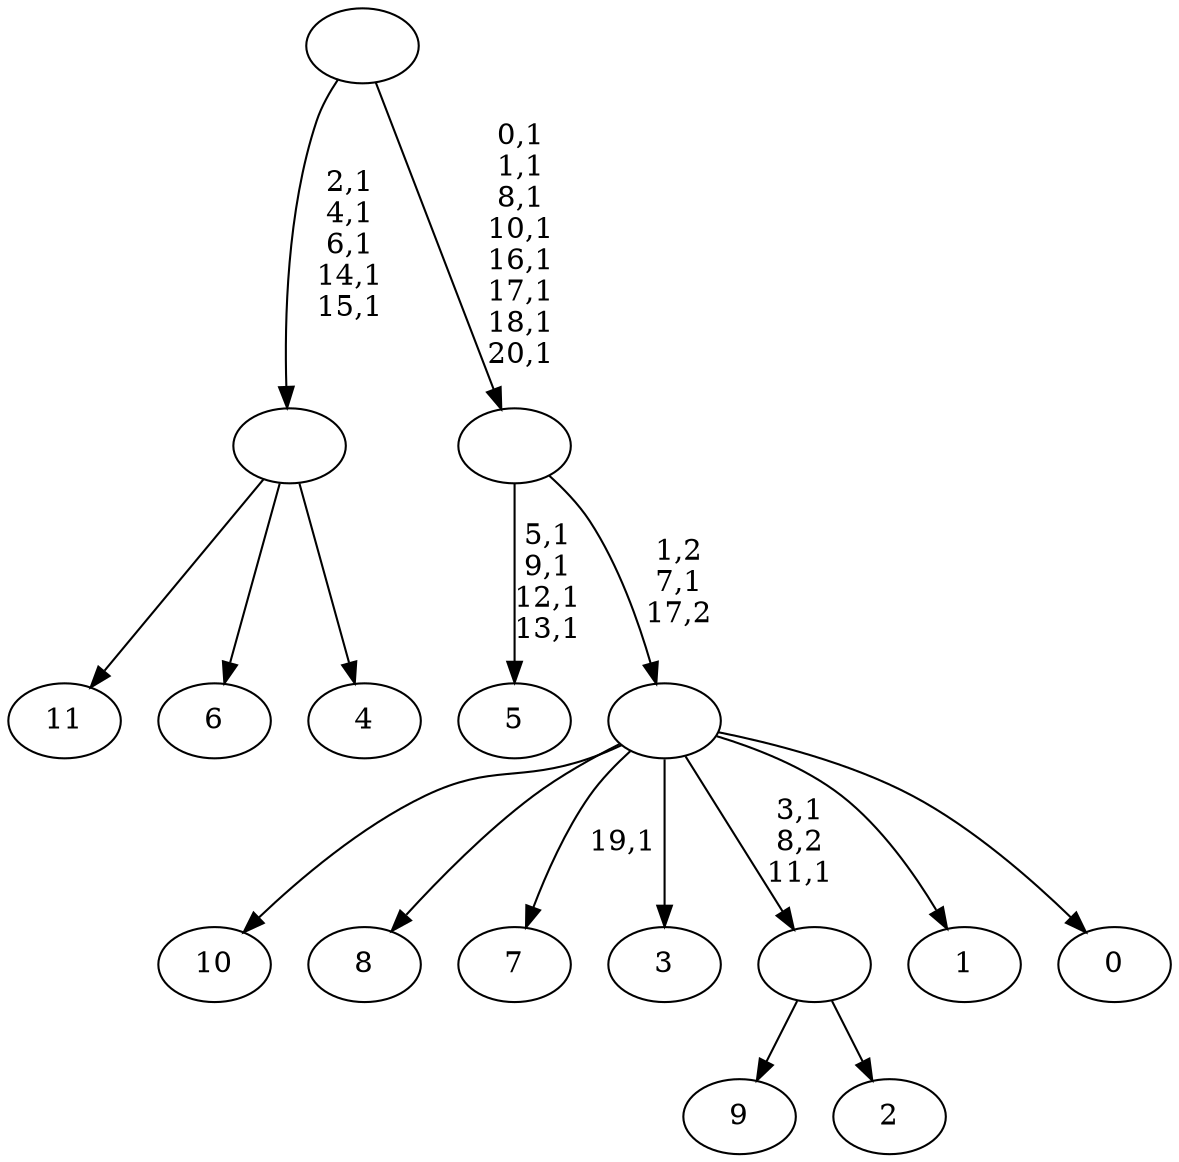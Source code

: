 digraph T {
	33 [label="11"]
	32 [label="10"]
	31 [label="9"]
	30 [label="8"]
	29 [label="7"]
	27 [label="6"]
	26 [label="5"]
	21 [label="4"]
	20 [label=""]
	15 [label="3"]
	14 [label="2"]
	13 [label=""]
	11 [label="1"]
	10 [label="0"]
	9 [label=""]
	8 [label=""]
	0 [label=""]
	20 -> 33 [label=""]
	20 -> 27 [label=""]
	20 -> 21 [label=""]
	13 -> 31 [label=""]
	13 -> 14 [label=""]
	9 -> 13 [label="3,1\n8,2\n11,1"]
	9 -> 29 [label="19,1"]
	9 -> 32 [label=""]
	9 -> 30 [label=""]
	9 -> 15 [label=""]
	9 -> 11 [label=""]
	9 -> 10 [label=""]
	8 -> 26 [label="5,1\n9,1\n12,1\n13,1"]
	8 -> 9 [label="1,2\n7,1\n17,2"]
	0 -> 8 [label="0,1\n1,1\n8,1\n10,1\n16,1\n17,1\n18,1\n20,1"]
	0 -> 20 [label="2,1\n4,1\n6,1\n14,1\n15,1"]
}
